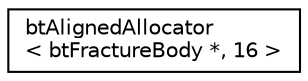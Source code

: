 digraph "Graphical Class Hierarchy"
{
  edge [fontname="Helvetica",fontsize="10",labelfontname="Helvetica",labelfontsize="10"];
  node [fontname="Helvetica",fontsize="10",shape=record];
  rankdir="LR";
  Node1 [label="btAlignedAllocator\l\< btFractureBody *, 16 \>",height=0.2,width=0.4,color="black", fillcolor="white", style="filled",URL="$classbt_aligned_allocator.html"];
}
